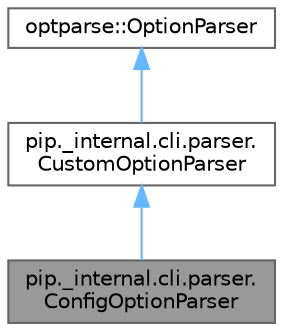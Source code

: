 digraph "pip._internal.cli.parser.ConfigOptionParser"
{
 // LATEX_PDF_SIZE
  bgcolor="transparent";
  edge [fontname=Helvetica,fontsize=10,labelfontname=Helvetica,labelfontsize=10];
  node [fontname=Helvetica,fontsize=10,shape=box,height=0.2,width=0.4];
  Node1 [id="Node000001",label="pip._internal.cli.parser.\lConfigOptionParser",height=0.2,width=0.4,color="gray40", fillcolor="grey60", style="filled", fontcolor="black",tooltip=" "];
  Node2 -> Node1 [id="edge1_Node000001_Node000002",dir="back",color="steelblue1",style="solid",tooltip=" "];
  Node2 [id="Node000002",label="pip._internal.cli.parser.\lCustomOptionParser",height=0.2,width=0.4,color="gray40", fillcolor="white", style="filled",URL="$classpip_1_1__internal_1_1cli_1_1parser_1_1_custom_option_parser.html",tooltip=" "];
  Node3 -> Node2 [id="edge2_Node000002_Node000003",dir="back",color="steelblue1",style="solid",tooltip=" "];
  Node3 [id="Node000003",label="optparse::OptionParser",height=0.2,width=0.4,color="gray40", fillcolor="white", style="filled",tooltip=" "];
}
